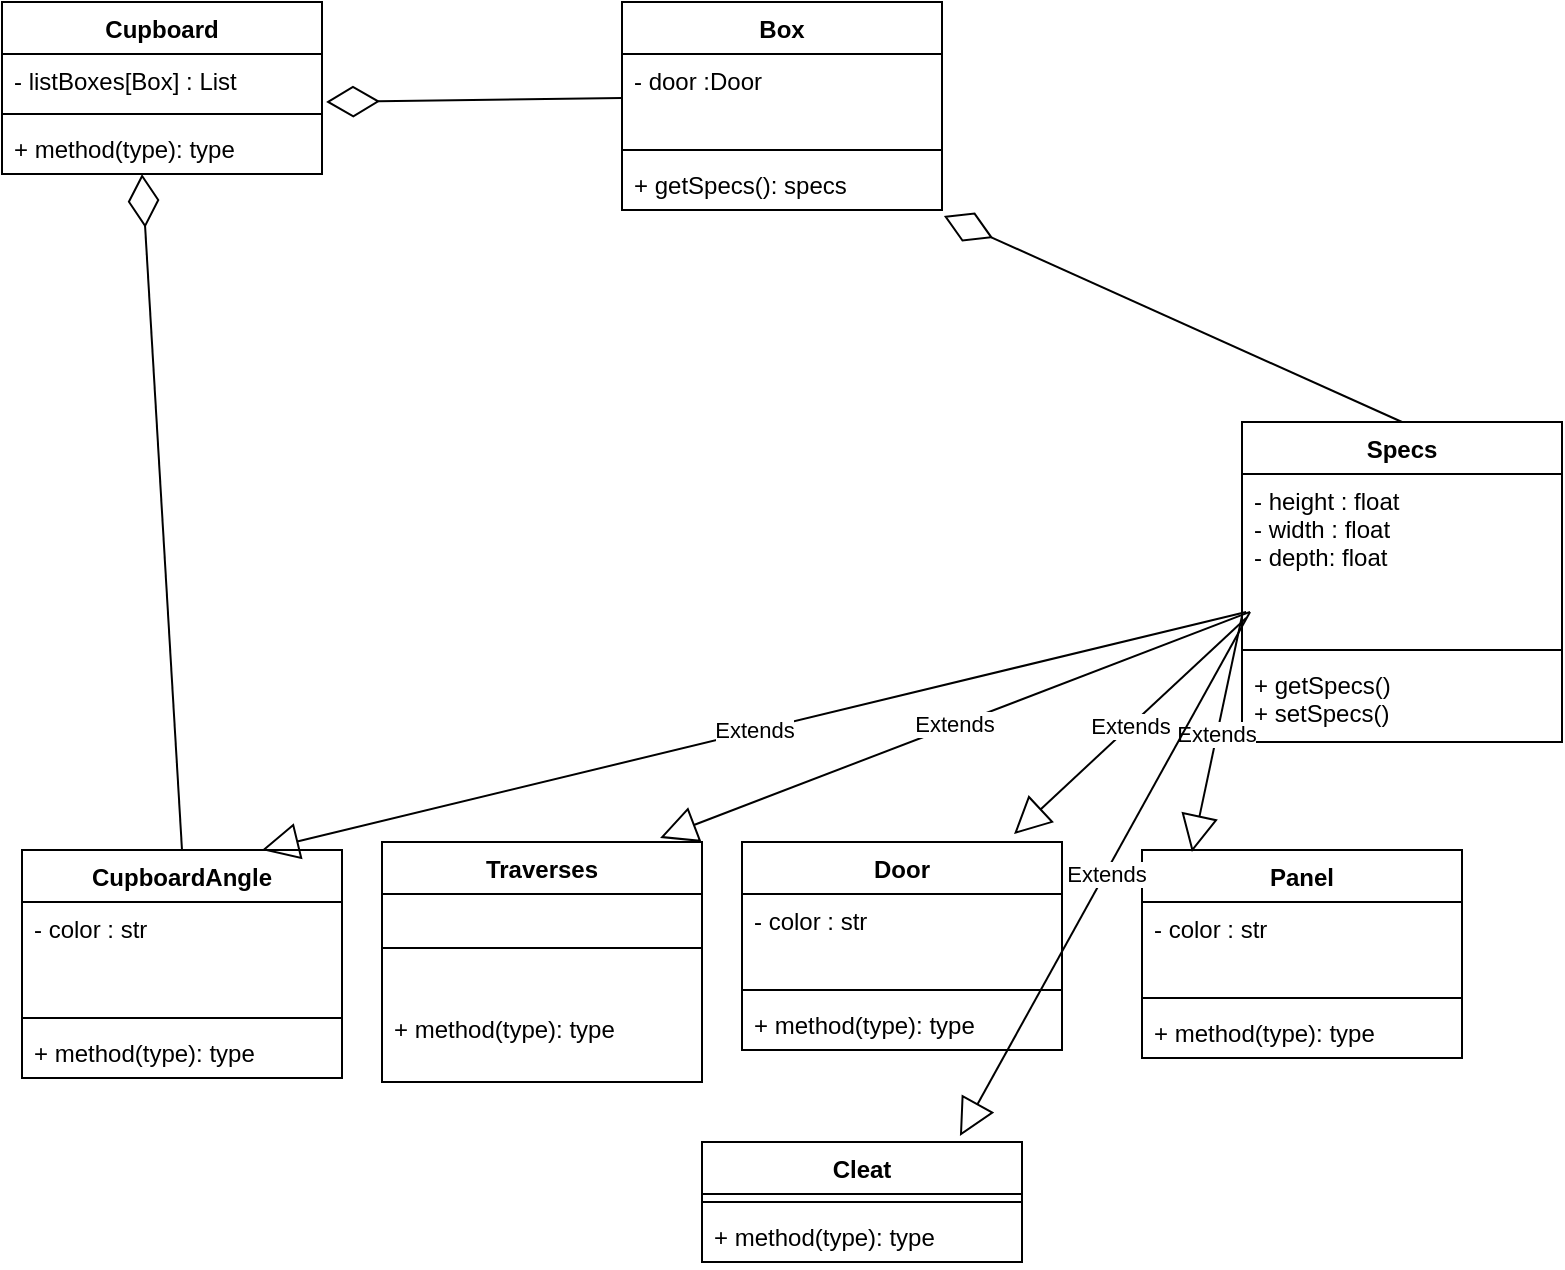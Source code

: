 <mxfile version="12.7.2" type="onedrive"><diagram id="C5RBs43oDa-KdzZeNtuy" name="Page-1"><mxGraphModel dx="1002" dy="689" grid="1" gridSize="10" guides="1" tooltips="1" connect="1" arrows="1" fold="1" page="1" pageScale="1" pageWidth="827" pageHeight="1169" math="0" shadow="0"><root><mxCell id="WIyWlLk6GJQsqaUBKTNV-0"/><mxCell id="WIyWlLk6GJQsqaUBKTNV-1" parent="WIyWlLk6GJQsqaUBKTNV-0"/><mxCell id="MBSHLG1qmAh14_nJdU2u-4" value="Cupboard" style="swimlane;fontStyle=1;align=center;verticalAlign=top;childLayout=stackLayout;horizontal=1;startSize=26;horizontalStack=0;resizeParent=1;resizeParentMax=0;resizeLast=0;collapsible=1;marginBottom=0;" parent="WIyWlLk6GJQsqaUBKTNV-1" vertex="1"><mxGeometry x="20" y="20" width="160" height="86" as="geometry"/></mxCell><mxCell id="MBSHLG1qmAh14_nJdU2u-5" value="- listBoxes[Box] : List" style="text;strokeColor=none;fillColor=none;align=left;verticalAlign=top;spacingLeft=4;spacingRight=4;overflow=hidden;rotatable=0;points=[[0,0.5],[1,0.5]];portConstraint=eastwest;" parent="MBSHLG1qmAh14_nJdU2u-4" vertex="1"><mxGeometry y="26" width="160" height="26" as="geometry"/></mxCell><mxCell id="MBSHLG1qmAh14_nJdU2u-6" value="" style="line;strokeWidth=1;fillColor=none;align=left;verticalAlign=middle;spacingTop=-1;spacingLeft=3;spacingRight=3;rotatable=0;labelPosition=right;points=[];portConstraint=eastwest;" parent="MBSHLG1qmAh14_nJdU2u-4" vertex="1"><mxGeometry y="52" width="160" height="8" as="geometry"/></mxCell><mxCell id="MBSHLG1qmAh14_nJdU2u-7" value="+ method(type): type" style="text;strokeColor=none;fillColor=none;align=left;verticalAlign=top;spacingLeft=4;spacingRight=4;overflow=hidden;rotatable=0;points=[[0,0.5],[1,0.5]];portConstraint=eastwest;" parent="MBSHLG1qmAh14_nJdU2u-4" vertex="1"><mxGeometry y="60" width="160" height="26" as="geometry"/></mxCell><mxCell id="MBSHLG1qmAh14_nJdU2u-8" value="Box" style="swimlane;fontStyle=1;align=center;verticalAlign=top;childLayout=stackLayout;horizontal=1;startSize=26;horizontalStack=0;resizeParent=1;resizeParentMax=0;resizeLast=0;collapsible=1;marginBottom=0;" parent="WIyWlLk6GJQsqaUBKTNV-1" vertex="1"><mxGeometry x="330" y="20" width="160" height="104" as="geometry"/></mxCell><mxCell id="MBSHLG1qmAh14_nJdU2u-9" value="- door :Door&#xA;&#xA; " style="text;strokeColor=none;fillColor=none;align=left;verticalAlign=top;spacingLeft=4;spacingRight=4;overflow=hidden;rotatable=0;points=[[0,0.5],[1,0.5]];portConstraint=eastwest;" parent="MBSHLG1qmAh14_nJdU2u-8" vertex="1"><mxGeometry y="26" width="160" height="44" as="geometry"/></mxCell><mxCell id="MBSHLG1qmAh14_nJdU2u-10" value="" style="line;strokeWidth=1;fillColor=none;align=left;verticalAlign=middle;spacingTop=-1;spacingLeft=3;spacingRight=3;rotatable=0;labelPosition=right;points=[];portConstraint=eastwest;" parent="MBSHLG1qmAh14_nJdU2u-8" vertex="1"><mxGeometry y="70" width="160" height="8" as="geometry"/></mxCell><mxCell id="MBSHLG1qmAh14_nJdU2u-11" value="+ getSpecs(): specs" style="text;strokeColor=none;fillColor=none;align=left;verticalAlign=top;spacingLeft=4;spacingRight=4;overflow=hidden;rotatable=0;points=[[0,0.5],[1,0.5]];portConstraint=eastwest;" parent="MBSHLG1qmAh14_nJdU2u-8" vertex="1"><mxGeometry y="78" width="160" height="26" as="geometry"/></mxCell><mxCell id="qmDmPjGHByGid3SsP5tl-0" value="Door" style="swimlane;fontStyle=1;align=center;verticalAlign=top;childLayout=stackLayout;horizontal=1;startSize=26;horizontalStack=0;resizeParent=1;resizeParentMax=0;resizeLast=0;collapsible=1;marginBottom=0;" parent="WIyWlLk6GJQsqaUBKTNV-1" vertex="1"><mxGeometry x="390" y="440" width="160" height="104" as="geometry"/></mxCell><mxCell id="qmDmPjGHByGid3SsP5tl-1" value="- color : str&#xA;" style="text;strokeColor=none;fillColor=none;align=left;verticalAlign=top;spacingLeft=4;spacingRight=4;overflow=hidden;rotatable=0;points=[[0,0.5],[1,0.5]];portConstraint=eastwest;" parent="qmDmPjGHByGid3SsP5tl-0" vertex="1"><mxGeometry y="26" width="160" height="44" as="geometry"/></mxCell><mxCell id="qmDmPjGHByGid3SsP5tl-2" value="" style="line;strokeWidth=1;fillColor=none;align=left;verticalAlign=middle;spacingTop=-1;spacingLeft=3;spacingRight=3;rotatable=0;labelPosition=right;points=[];portConstraint=eastwest;" parent="qmDmPjGHByGid3SsP5tl-0" vertex="1"><mxGeometry y="70" width="160" height="8" as="geometry"/></mxCell><mxCell id="qmDmPjGHByGid3SsP5tl-3" value="+ method(type): type" style="text;strokeColor=none;fillColor=none;align=left;verticalAlign=top;spacingLeft=4;spacingRight=4;overflow=hidden;rotatable=0;points=[[0,0.5],[1,0.5]];portConstraint=eastwest;" parent="qmDmPjGHByGid3SsP5tl-0" vertex="1"><mxGeometry y="78" width="160" height="26" as="geometry"/></mxCell><mxCell id="qmDmPjGHByGid3SsP5tl-15" value="Specs" style="swimlane;fontStyle=1;align=center;verticalAlign=top;childLayout=stackLayout;horizontal=1;startSize=26;horizontalStack=0;resizeParent=1;resizeParentMax=0;resizeLast=0;collapsible=1;marginBottom=0;" parent="WIyWlLk6GJQsqaUBKTNV-1" vertex="1"><mxGeometry x="640" y="230" width="160" height="160" as="geometry"/></mxCell><mxCell id="qmDmPjGHByGid3SsP5tl-16" value="- height : float&#xA;- width : float&#xA;- depth: float&#xA;" style="text;strokeColor=none;fillColor=none;align=left;verticalAlign=top;spacingLeft=4;spacingRight=4;overflow=hidden;rotatable=0;points=[[0,0.5],[1,0.5]];portConstraint=eastwest;" parent="qmDmPjGHByGid3SsP5tl-15" vertex="1"><mxGeometry y="26" width="160" height="84" as="geometry"/></mxCell><mxCell id="qmDmPjGHByGid3SsP5tl-17" value="" style="line;strokeWidth=1;fillColor=none;align=left;verticalAlign=middle;spacingTop=-1;spacingLeft=3;spacingRight=3;rotatable=0;labelPosition=right;points=[];portConstraint=eastwest;" parent="qmDmPjGHByGid3SsP5tl-15" vertex="1"><mxGeometry y="110" width="160" height="8" as="geometry"/></mxCell><mxCell id="qmDmPjGHByGid3SsP5tl-18" value="+ getSpecs()&#xA;+ setSpecs()&#xA;" style="text;strokeColor=none;fillColor=none;align=left;verticalAlign=top;spacingLeft=4;spacingRight=4;overflow=hidden;rotatable=0;points=[[0,0.5],[1,0.5]];portConstraint=eastwest;" parent="qmDmPjGHByGid3SsP5tl-15" vertex="1"><mxGeometry y="118" width="160" height="42" as="geometry"/></mxCell><mxCell id="qmDmPjGHByGid3SsP5tl-20" value="Traverses" style="swimlane;fontStyle=1;align=center;verticalAlign=top;childLayout=stackLayout;horizontal=1;startSize=26;horizontalStack=0;resizeParent=1;resizeParentMax=0;resizeLast=0;collapsible=1;marginBottom=0;" parent="WIyWlLk6GJQsqaUBKTNV-1" vertex="1"><mxGeometry x="210" y="440" width="160" height="120" as="geometry"/></mxCell><mxCell id="qmDmPjGHByGid3SsP5tl-22" value="" style="line;strokeWidth=1;fillColor=none;align=left;verticalAlign=middle;spacingTop=-1;spacingLeft=3;spacingRight=3;rotatable=0;labelPosition=right;points=[];portConstraint=eastwest;" parent="qmDmPjGHByGid3SsP5tl-20" vertex="1"><mxGeometry y="26" width="160" height="54" as="geometry"/></mxCell><mxCell id="qmDmPjGHByGid3SsP5tl-23" value="+ method(type): type" style="text;strokeColor=none;fillColor=none;align=left;verticalAlign=top;spacingLeft=4;spacingRight=4;overflow=hidden;rotatable=0;points=[[0,0.5],[1,0.5]];portConstraint=eastwest;" parent="qmDmPjGHByGid3SsP5tl-20" vertex="1"><mxGeometry y="80" width="160" height="40" as="geometry"/></mxCell><mxCell id="qmDmPjGHByGid3SsP5tl-25" value="CupboardAngle" style="swimlane;fontStyle=1;align=center;verticalAlign=top;childLayout=stackLayout;horizontal=1;startSize=26;horizontalStack=0;resizeParent=1;resizeParentMax=0;resizeLast=0;collapsible=1;marginBottom=0;" parent="WIyWlLk6GJQsqaUBKTNV-1" vertex="1"><mxGeometry x="30" y="444" width="160" height="114" as="geometry"/></mxCell><mxCell id="qmDmPjGHByGid3SsP5tl-26" value="- color : str" style="text;strokeColor=none;fillColor=none;align=left;verticalAlign=top;spacingLeft=4;spacingRight=4;overflow=hidden;rotatable=0;points=[[0,0.5],[1,0.5]];portConstraint=eastwest;" parent="qmDmPjGHByGid3SsP5tl-25" vertex="1"><mxGeometry y="26" width="160" height="54" as="geometry"/></mxCell><mxCell id="qmDmPjGHByGid3SsP5tl-27" value="" style="line;strokeWidth=1;fillColor=none;align=left;verticalAlign=middle;spacingTop=-1;spacingLeft=3;spacingRight=3;rotatable=0;labelPosition=right;points=[];portConstraint=eastwest;" parent="qmDmPjGHByGid3SsP5tl-25" vertex="1"><mxGeometry y="80" width="160" height="8" as="geometry"/></mxCell><mxCell id="qmDmPjGHByGid3SsP5tl-28" value="+ method(type): type" style="text;strokeColor=none;fillColor=none;align=left;verticalAlign=top;spacingLeft=4;spacingRight=4;overflow=hidden;rotatable=0;points=[[0,0.5],[1,0.5]];portConstraint=eastwest;" parent="qmDmPjGHByGid3SsP5tl-25" vertex="1"><mxGeometry y="88" width="160" height="26" as="geometry"/></mxCell><mxCell id="qmDmPjGHByGid3SsP5tl-37" value="" style="endArrow=diamondThin;endFill=0;endSize=24;html=1;entryX=1.013;entryY=0.923;entryDx=0;entryDy=0;entryPerimeter=0;exitX=0;exitY=0.5;exitDx=0;exitDy=0;" parent="WIyWlLk6GJQsqaUBKTNV-1" source="MBSHLG1qmAh14_nJdU2u-9" target="MBSHLG1qmAh14_nJdU2u-5" edge="1"><mxGeometry width="160" relative="1" as="geometry"><mxPoint x="151" y="200" as="sourcePoint"/><mxPoint x="311" y="200" as="targetPoint"/></mxGeometry></mxCell><mxCell id="a9sD4Csjv0y0zckolvjY-0" value="Panel&#xA;" style="swimlane;fontStyle=1;align=center;verticalAlign=top;childLayout=stackLayout;horizontal=1;startSize=26;horizontalStack=0;resizeParent=1;resizeParentMax=0;resizeLast=0;collapsible=1;marginBottom=0;" parent="WIyWlLk6GJQsqaUBKTNV-1" vertex="1"><mxGeometry x="590" y="444" width="160" height="104" as="geometry"/></mxCell><mxCell id="a9sD4Csjv0y0zckolvjY-1" value="- color : str&#xA;" style="text;strokeColor=none;fillColor=none;align=left;verticalAlign=top;spacingLeft=4;spacingRight=4;overflow=hidden;rotatable=0;points=[[0,0.5],[1,0.5]];portConstraint=eastwest;" parent="a9sD4Csjv0y0zckolvjY-0" vertex="1"><mxGeometry y="26" width="160" height="44" as="geometry"/></mxCell><mxCell id="a9sD4Csjv0y0zckolvjY-2" value="" style="line;strokeWidth=1;fillColor=none;align=left;verticalAlign=middle;spacingTop=-1;spacingLeft=3;spacingRight=3;rotatable=0;labelPosition=right;points=[];portConstraint=eastwest;" parent="a9sD4Csjv0y0zckolvjY-0" vertex="1"><mxGeometry y="70" width="160" height="8" as="geometry"/></mxCell><mxCell id="a9sD4Csjv0y0zckolvjY-3" value="+ method(type): type" style="text;strokeColor=none;fillColor=none;align=left;verticalAlign=top;spacingLeft=4;spacingRight=4;overflow=hidden;rotatable=0;points=[[0,0.5],[1,0.5]];portConstraint=eastwest;" parent="a9sD4Csjv0y0zckolvjY-0" vertex="1"><mxGeometry y="78" width="160" height="26" as="geometry"/></mxCell><mxCell id="a9sD4Csjv0y0zckolvjY-5" value="Cleat&#xA;" style="swimlane;fontStyle=1;align=center;verticalAlign=top;childLayout=stackLayout;horizontal=1;startSize=26;horizontalStack=0;resizeParent=1;resizeParentMax=0;resizeLast=0;collapsible=1;marginBottom=0;" parent="WIyWlLk6GJQsqaUBKTNV-1" vertex="1"><mxGeometry x="370" y="590" width="160" height="60" as="geometry"/></mxCell><mxCell id="a9sD4Csjv0y0zckolvjY-7" value="" style="line;strokeWidth=1;fillColor=none;align=left;verticalAlign=middle;spacingTop=-1;spacingLeft=3;spacingRight=3;rotatable=0;labelPosition=right;points=[];portConstraint=eastwest;" parent="a9sD4Csjv0y0zckolvjY-5" vertex="1"><mxGeometry y="26" width="160" height="8" as="geometry"/></mxCell><mxCell id="a9sD4Csjv0y0zckolvjY-8" value="+ method(type): type" style="text;strokeColor=none;fillColor=none;align=left;verticalAlign=top;spacingLeft=4;spacingRight=4;overflow=hidden;rotatable=0;points=[[0,0.5],[1,0.5]];portConstraint=eastwest;" parent="a9sD4Csjv0y0zckolvjY-5" vertex="1"><mxGeometry y="34" width="160" height="26" as="geometry"/></mxCell><mxCell id="a9sD4Csjv0y0zckolvjY-10" value="Extends" style="endArrow=block;endSize=16;endFill=0;html=1;exitX=0;exitY=0.845;exitDx=0;exitDy=0;exitPerimeter=0;entryX=0.156;entryY=0.01;entryDx=0;entryDy=0;entryPerimeter=0;" parent="WIyWlLk6GJQsqaUBKTNV-1" source="qmDmPjGHByGid3SsP5tl-16" target="a9sD4Csjv0y0zckolvjY-0" edge="1"><mxGeometry width="160" relative="1" as="geometry"><mxPoint x="390" y="330" as="sourcePoint"/><mxPoint x="550" y="330" as="targetPoint"/></mxGeometry></mxCell><mxCell id="a9sD4Csjv0y0zckolvjY-11" value="Extends" style="endArrow=block;endSize=16;endFill=0;html=1;exitX=0.013;exitY=0.857;exitDx=0;exitDy=0;exitPerimeter=0;entryX=0.85;entryY=-0.038;entryDx=0;entryDy=0;entryPerimeter=0;" parent="WIyWlLk6GJQsqaUBKTNV-1" source="qmDmPjGHByGid3SsP5tl-16" target="qmDmPjGHByGid3SsP5tl-0" edge="1"><mxGeometry width="160" relative="1" as="geometry"><mxPoint x="644.08" y="337.988" as="sourcePoint"/><mxPoint x="624.96" y="455.04" as="targetPoint"/></mxGeometry></mxCell><mxCell id="a9sD4Csjv0y0zckolvjY-12" value="Extends" style="endArrow=block;endSize=16;endFill=0;html=1;exitX=0.025;exitY=0.821;exitDx=0;exitDy=0;exitPerimeter=0;entryX=0.869;entryY=-0.017;entryDx=0;entryDy=0;entryPerimeter=0;" parent="WIyWlLk6GJQsqaUBKTNV-1" source="qmDmPjGHByGid3SsP5tl-16" target="qmDmPjGHByGid3SsP5tl-20" edge="1"><mxGeometry width="160" relative="1" as="geometry"><mxPoint x="652.08" y="337.988" as="sourcePoint"/><mxPoint x="536" y="446.048" as="targetPoint"/></mxGeometry></mxCell><mxCell id="a9sD4Csjv0y0zckolvjY-13" value="Extends" style="endArrow=block;endSize=16;endFill=0;html=1;exitX=0.025;exitY=0.821;exitDx=0;exitDy=0;exitPerimeter=0;entryX=0.806;entryY=-0.05;entryDx=0;entryDy=0;entryPerimeter=0;" parent="WIyWlLk6GJQsqaUBKTNV-1" source="qmDmPjGHByGid3SsP5tl-16" target="a9sD4Csjv0y0zckolvjY-5" edge="1"><mxGeometry width="160" relative="1" as="geometry"><mxPoint x="662.08" y="347.988" as="sourcePoint"/><mxPoint x="546" y="456.048" as="targetPoint"/></mxGeometry></mxCell><mxCell id="a9sD4Csjv0y0zckolvjY-14" value="Extends" style="endArrow=block;endSize=16;endFill=0;html=1;exitX=0.013;exitY=0.821;exitDx=0;exitDy=0;exitPerimeter=0;entryX=0.75;entryY=0;entryDx=0;entryDy=0;" parent="WIyWlLk6GJQsqaUBKTNV-1" source="qmDmPjGHByGid3SsP5tl-16" target="qmDmPjGHByGid3SsP5tl-25" edge="1"><mxGeometry width="160" relative="1" as="geometry"><mxPoint x="672.08" y="357.988" as="sourcePoint"/><mxPoint x="556" y="466.048" as="targetPoint"/></mxGeometry></mxCell><mxCell id="a9sD4Csjv0y0zckolvjY-16" value="" style="endArrow=diamondThin;endFill=0;endSize=24;html=1;entryX=1.006;entryY=1.115;entryDx=0;entryDy=0;entryPerimeter=0;exitX=0.5;exitY=0;exitDx=0;exitDy=0;" parent="WIyWlLk6GJQsqaUBKTNV-1" source="qmDmPjGHByGid3SsP5tl-15" target="MBSHLG1qmAh14_nJdU2u-11" edge="1"><mxGeometry width="160" relative="1" as="geometry"><mxPoint x="380" y="190" as="sourcePoint"/><mxPoint x="540" y="190" as="targetPoint"/></mxGeometry></mxCell><mxCell id="F9F-OYA_9ddY0mNyRxXu-0" value="" style="endArrow=diamondThin;endFill=0;endSize=24;html=1;entryX=1.006;entryY=1.115;entryDx=0;entryDy=0;entryPerimeter=0;exitX=0.5;exitY=0;exitDx=0;exitDy=0;" edge="1" parent="WIyWlLk6GJQsqaUBKTNV-1" source="qmDmPjGHByGid3SsP5tl-25"><mxGeometry width="160" relative="1" as="geometry"><mxPoint x="319.04" y="209.01" as="sourcePoint"/><mxPoint x="90.0" y="106.0" as="targetPoint"/></mxGeometry></mxCell></root></mxGraphModel></diagram></mxfile>